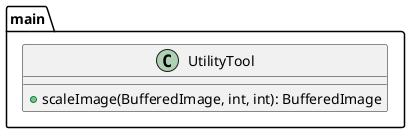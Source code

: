 @startuml UtilityTool

package main {
  class UtilityTool {
    + scaleImage(BufferedImage, int, int): BufferedImage
  }
}

@enduml
